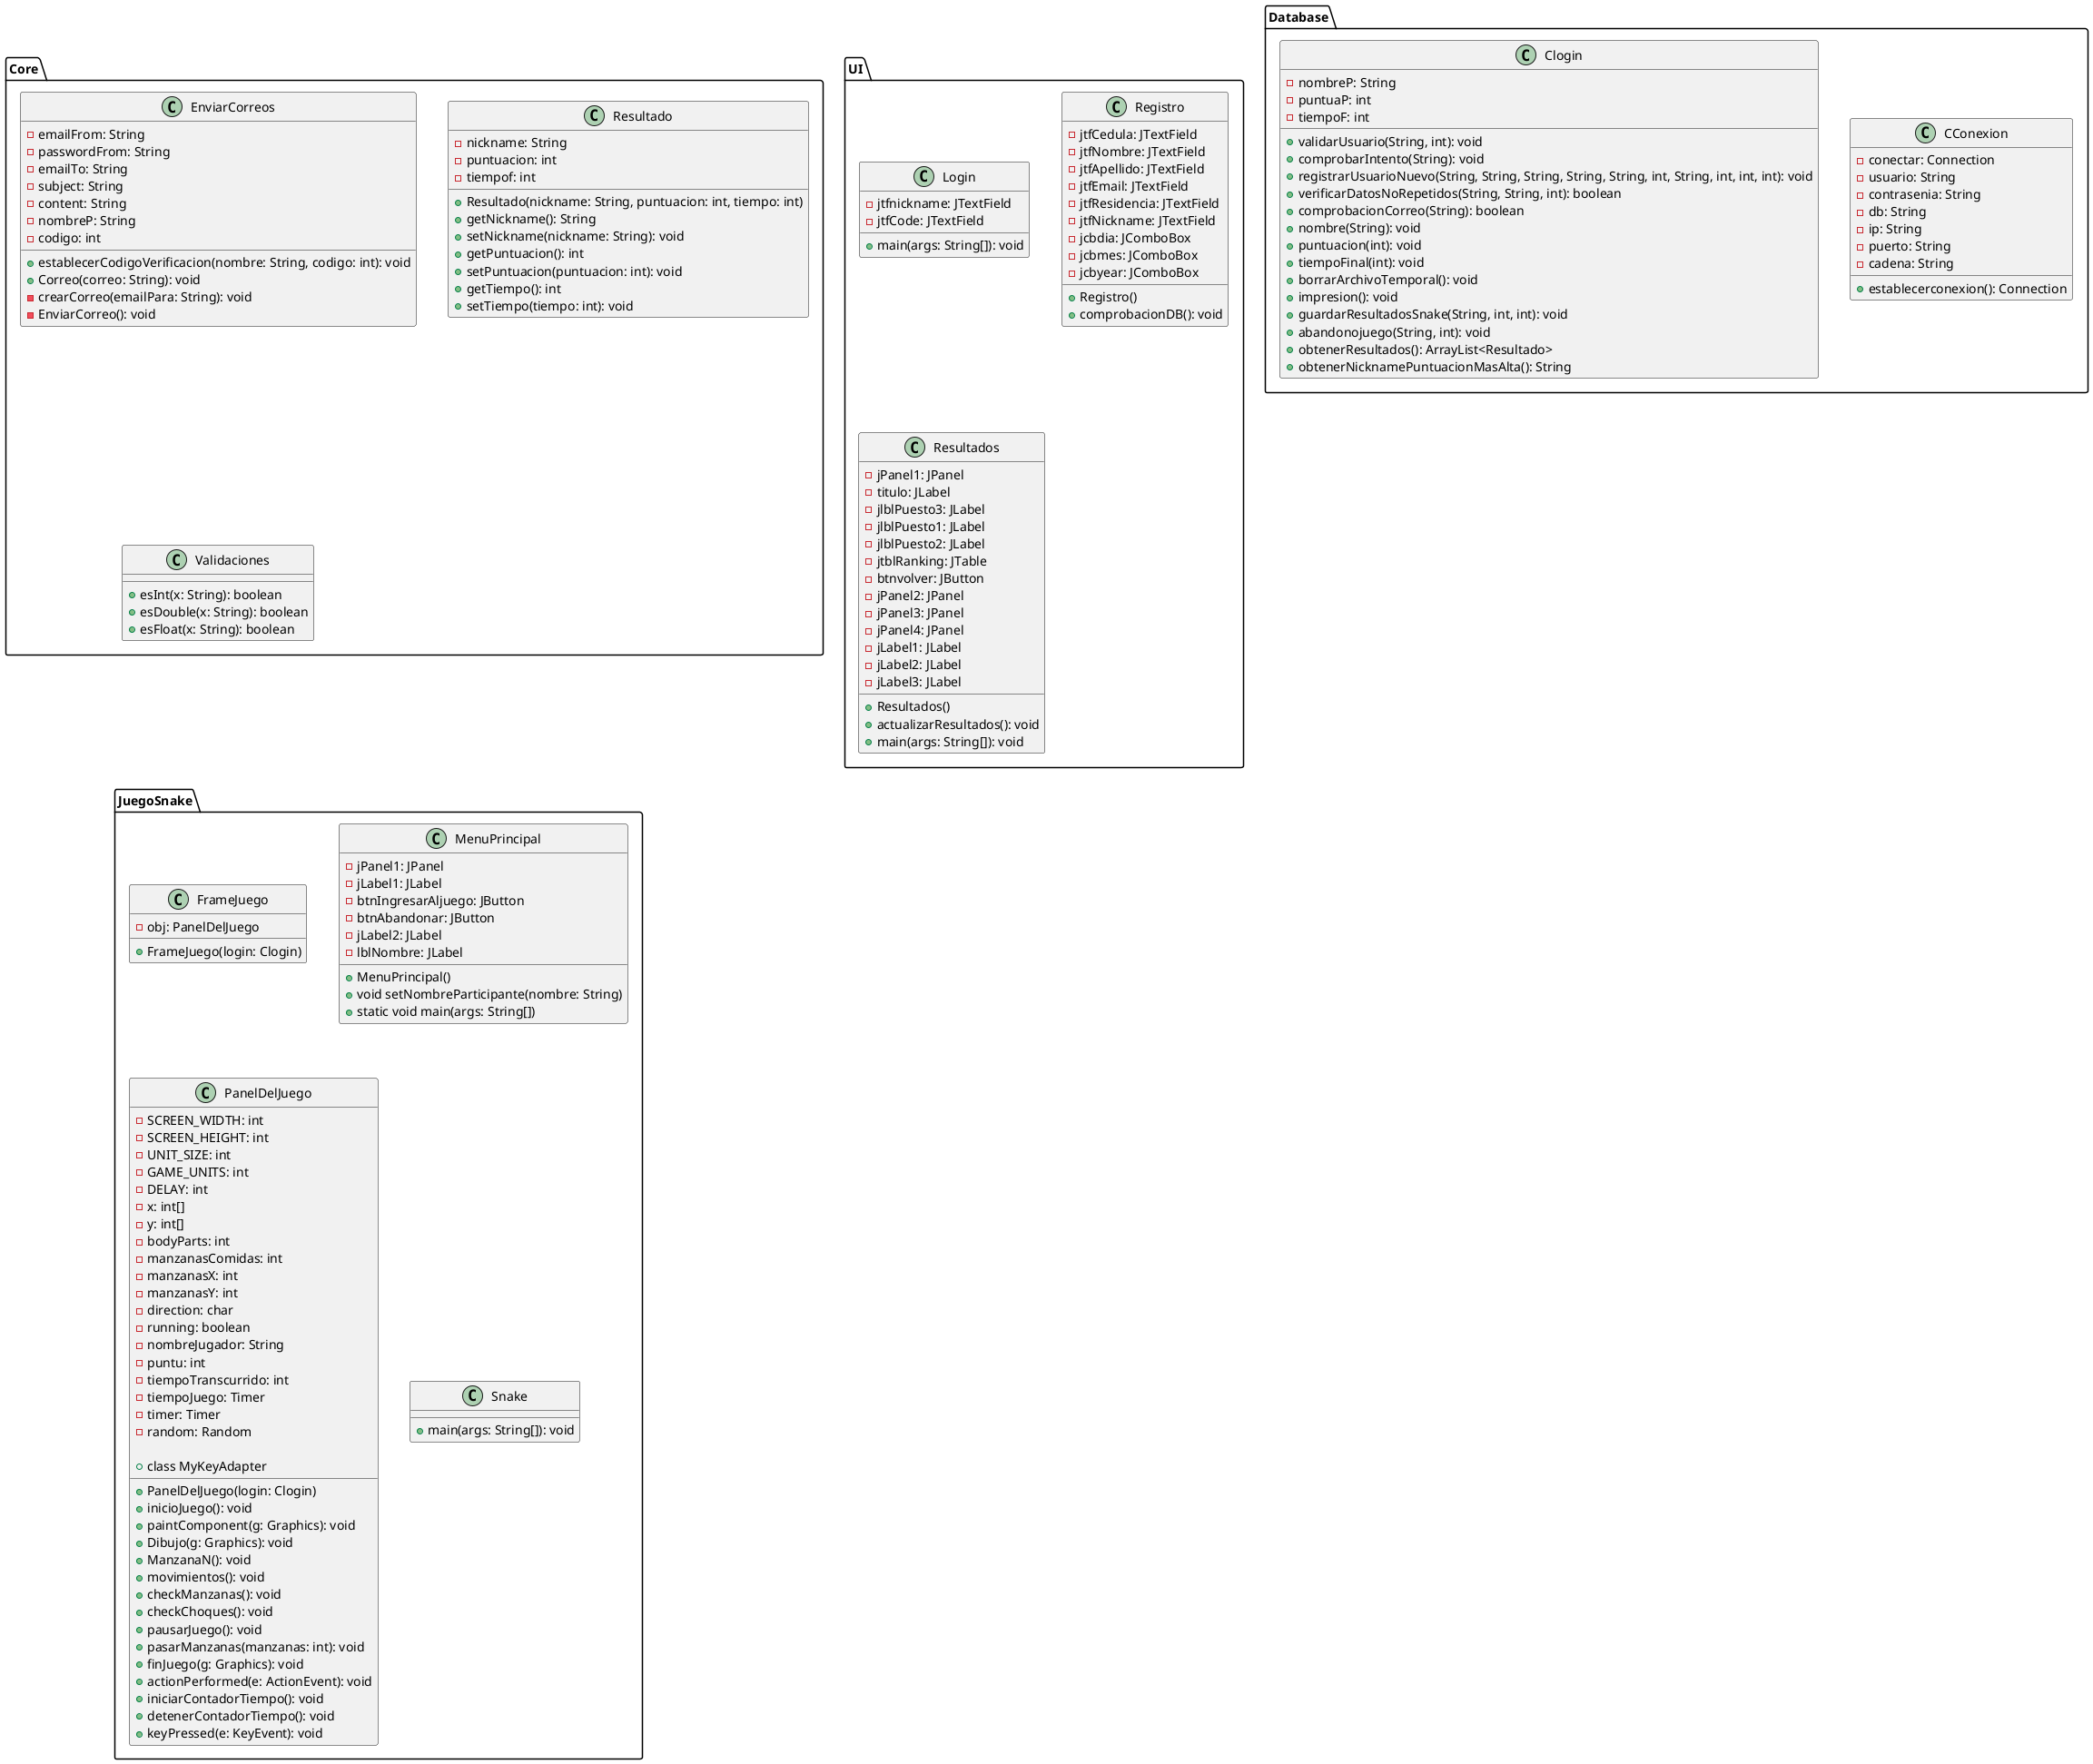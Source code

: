 @startuml
package Core {
    class EnviarCorreos {
        - emailFrom: String
        - passwordFrom: String
        - emailTo: String
        - subject: String
        - content: String
        - nombreP: String
        - codigo: int

        + establecerCodigoVerificacion(nombre: String, codigo: int): void
        + Correo(correo: String): void
        - crearCorreo(emailPara: String): void
        - EnviarCorreo(): void
    }
}
package Core {
    class Resultado {
        - nickname: String
        - puntuacion: int
        - tiempof: int

        + Resultado(nickname: String, puntuacion: int, tiempo: int)
        + getNickname(): String
        + setNickname(nickname: String): void
        + getPuntuacion(): int
        + setPuntuacion(puntuacion: int): void
        + getTiempo(): int
        + setTiempo(tiempo: int): void
    }
}
package Core {
    class Validaciones {
        + esInt(x: String): boolean
        + esDouble(x: String): boolean
        + esFloat(x: String): boolean
    }
}


package UI {
    class Login {
        - jtfnickname: JTextField
        - jtfCode: JTextField
        + main(args: String[]): void
    }
}

package UI {
    class Registro {
        - jtfCedula: JTextField
        - jtfNombre: JTextField
        - jtfApellido: JTextField
        - jtfEmail: JTextField
        - jtfResidencia: JTextField
        - jtfNickname: JTextField
        - jcbdia: JComboBox
        - jcbmes: JComboBox
        - jcbyear: JComboBox
        + Registro()
        + comprobacionDB(): void
    }
}

package UI {
    class Resultados {
      -jPanel1: JPanel
      -titulo: JLabel
      -jlblPuesto3: JLabel
      -jlblPuesto1: JLabel
      -jlblPuesto2: JLabel
      -jtblRanking: JTable
      -btnvolver: JButton
      -jPanel2: JPanel
      -jPanel3: JPanel
      -jPanel4: JPanel
      -jLabel1: JLabel
      -jLabel2: JLabel
      -jLabel3: JLabel
      +Resultados()
      +actualizarResultados(): void
      +main(args: String[]): void
    }
}

package Database {
    class CConexion {
        - conectar: Connection
        - usuario: String
        - contrasenia: String
        - db: String
        - ip: String
        - puerto: String
        - cadena: String

        + establecerconexion(): Connection
    }
}

package Database {
    class Clogin {
        - nombreP: String
        - puntuaP: int
        - tiempoF: int

        + validarUsuario(String, int): void
        + comprobarIntento(String): void
        + registrarUsuarioNuevo(String, String, String, String, String, int, String, int, int, int): void
        + verificarDatosNoRepetidos(String, String, int): boolean
        + comprobacionCorreo(String): boolean
        + nombre(String): void
        + puntuacion(int): void
        + tiempoFinal(int): void
        + borrarArchivoTemporal(): void
        + impresion(): void
        + guardarResultadosSnake(String, int, int): void
        + abandonojuego(String, int): void
        + obtenerResultados(): ArrayList<Resultado>
        + obtenerNicknamePuntuacionMasAlta(): String
    }
}

package JuegoSnake {
    class FrameJuego {
        - obj: PanelDelJuego

        + FrameJuego(login: Clogin)
    }
}

package JuegoSnake {
    class MenuPrincipal {
        - jPanel1: JPanel
        - jLabel1: JLabel
        - btnIngresarAljuego: JButton
        - btnAbandonar: JButton
        - jLabel2: JLabel
        - lblNombre: JLabel

        + MenuPrincipal()
        + void setNombreParticipante(nombre: String)
        + static void main(args: String[])
    }
}

package JuegoSnake {
    class PanelDelJuego {
        - SCREEN_WIDTH: int
        - SCREEN_HEIGHT: int
        - UNIT_SIZE: int
        - GAME_UNITS: int
        - DELAY: int
        - x: int[]
        - y: int[]
        - bodyParts: int
        - manzanasComidas: int
        - manzanasX: int
        - manzanasY: int
        - direction: char
        - running: boolean
        - nombreJugador: String
        - puntu: int
        - tiempoTranscurrido: int
        - tiempoJuego: Timer
        - timer: Timer
        - random: Random 

        + PanelDelJuego(login: Clogin)
        + inicioJuego(): void
        + paintComponent(g: Graphics): void
        + Dibujo(g: Graphics): void
        + ManzanaN(): void
        + movimientos(): void
        + checkManzanas(): void
        + checkChoques(): void
        + pausarJuego(): void
        + pasarManzanas(manzanas: int): void
        + finJuego(g: Graphics): void
        + actionPerformed(e: ActionEvent): void
        + iniciarContadorTiempo(): void
        + detenerContadorTiempo(): void
        + class MyKeyAdapter
        + keyPressed(e: KeyEvent): void
    }
}

package JuegoSnake {
    class Snake {
        + main(args: String[]): void
    }
    class MenuPrincipal
}

@enduml

